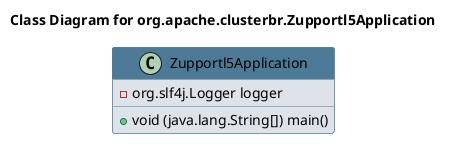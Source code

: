 @startuml 
skinparam class { 
 BackgroundColor #DEE3E9 
 ArrowColor #4D7A97 
 BorderColor #4D7A97 
}
left to right direction 
title Class Diagram for org.apache.clusterbr.Zupportl5Application
skinparam titleBackgroundColor White
skinparam classHeaderBackgroundColor #4D7A97 
skinparam stereotypeCBackgroundColor #F8981D 

class Zupportl5Application {
 - org.slf4j.Logger logger
 + void (java.lang.String[]) main()
}
@enduml